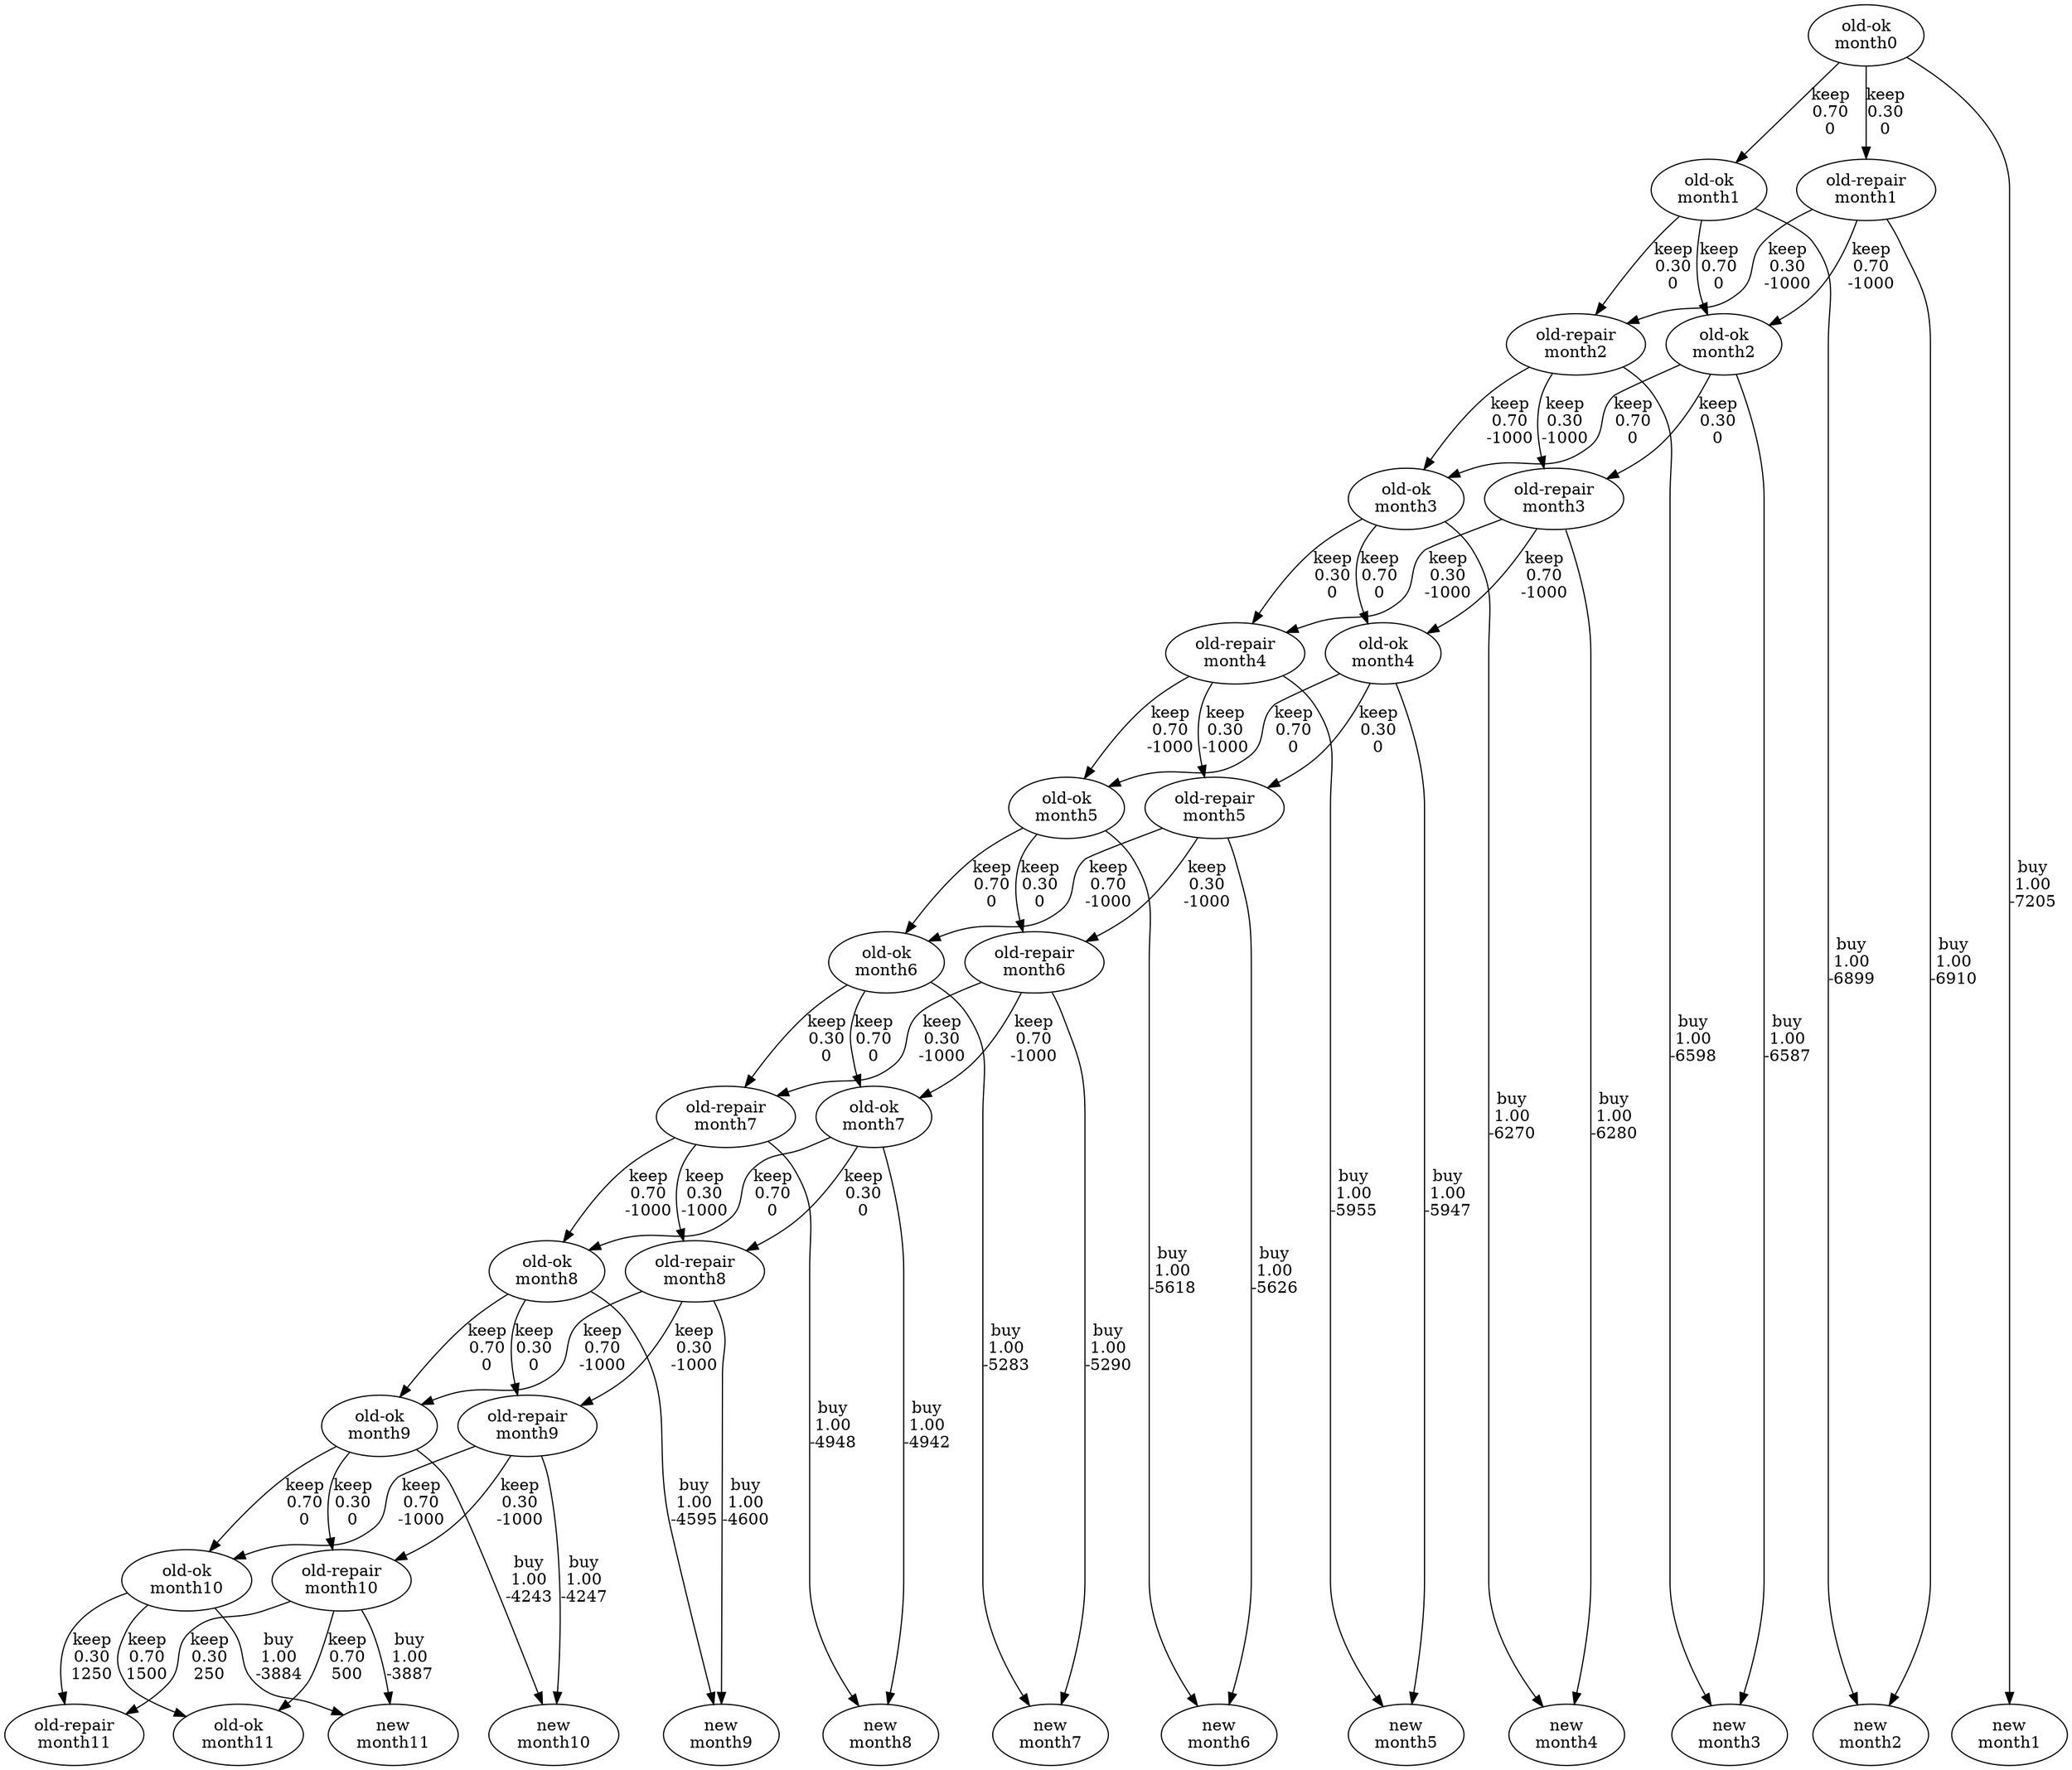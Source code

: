 digraph "Buy Car" {
  "old-repair month2" [label="old-repair\nmonth2" ];
  "old-ok month6" [label="old-ok\nmonth6" ];
  "old-repair month4" [label="old-repair\nmonth4" ];
  "new month7" [label="new\nmonth7" ];
  "new month2" [label="new\nmonth2" ];
  "old-repair month6" [label="old-repair\nmonth6" ];
  "old-ok month11" [label="old-ok\nmonth11" ];
  "new month6" [label="new\nmonth6" ];
  "old-ok month5" [label="old-ok\nmonth5" ];
  "old-repair month5" [label="old-repair\nmonth5" ];
  "new month1" [label="new\nmonth1" ];
  "new month11" [label="new\nmonth11" ];
  "old-ok month10" [label="old-ok\nmonth10" ];
  "old-ok month4" [label="old-ok\nmonth4" ];
  "new month5" [label="new\nmonth5" ];
  "old-ok month0" [label="old-ok\nmonth0" ];
  "old-ok month9" [label="old-ok\nmonth9" ];
  "new month10" [label="new\nmonth10" ];
  "old-ok month1" [label="old-ok\nmonth1" ];
  "old-repair month11" [label="old-repair\nmonth11" ];
  "new month4" [label="new\nmonth4" ];
  "old-ok month3" [label="old-ok\nmonth3" ];
  "old-repair month1" [label="old-repair\nmonth1" ];
  "old-repair month3" [label="old-repair\nmonth3" ];
  "old-repair month9" [label="old-repair\nmonth9" ];
  "new month9" [label="new\nmonth9" ];
  "old-ok month8" [label="old-ok\nmonth8" ];
  "old-repair month10" [label="old-repair\nmonth10" ];
  "old-repair month8" [label="old-repair\nmonth8" ];
  "old-ok month2" [label="old-ok\nmonth2" ];
  "new month3" [label="new\nmonth3" ];
  "old-ok month7" [label="old-ok\nmonth7" ];
  "new month8" [label="new\nmonth8" ];
  "old-repair month7" [label="old-repair\nmonth7" ];
  "old-repair month2" -> "old-ok month3" [ label = "keep\n0.70\n-1000"];
  "old-repair month2" -> "old-repair month3" [ label = "keep\n0.30\n-1000"];
  "old-repair month2" -> "new month3" [ label = "buy\n1.00\n-6598"];
  "old-ok month6" -> "old-ok month7" [ label = "keep\n0.70\n0"];
  "old-ok month6" -> "old-repair month7" [ label = "keep\n0.30\n0"];
  "old-ok month6" -> "new month7" [ label = "buy\n1.00\n-5283"];
  "old-repair month4" -> "old-ok month5" [ label = "keep\n0.70\n-1000"];
  "old-repair month4" -> "old-repair month5" [ label = "keep\n0.30\n-1000"];
  "old-repair month4" -> "new month5" [ label = "buy\n1.00\n-5955"];
  { rank=max; "new month7"; }
  { rank=max; "new month2"; }
  "old-repair month6" -> "old-ok month7" [ label = "keep\n0.70\n-1000"];
  "old-repair month6" -> "old-repair month7" [ label = "keep\n0.30\n-1000"];
  "old-repair month6" -> "new month7" [ label = "buy\n1.00\n-5290"];
  { rank=max; "old-ok month11"; }
  { rank=max; "new month6"; }
  "old-ok month5" -> "old-ok month6" [ label = "keep\n0.70\n0"];
  "old-ok month5" -> "old-repair month6" [ label = "keep\n0.30\n0"];
  "old-ok month5" -> "new month6" [ label = "buy\n1.00\n-5618"];
  "old-repair month5" -> "old-ok month6" [ label = "keep\n0.70\n-1000"];
  "old-repair month5" -> "old-repair month6" [ label = "keep\n0.30\n-1000"];
  "old-repair month5" -> "new month6" [ label = "buy\n1.00\n-5626"];
  { rank=max; "new month1"; }
  { rank=max; "new month11"; }
  "old-ok month10" -> "old-ok month11" [ label = "keep\n0.70\n1500"];
  "old-ok month10" -> "old-repair month11" [ label = "keep\n0.30\n1250"];
  "old-ok month10" -> "new month11" [ label = "buy\n1.00\n-3884"];
  "old-ok month4" -> "old-ok month5" [ label = "keep\n0.70\n0"];
  "old-ok month4" -> "old-repair month5" [ label = "keep\n0.30\n0"];
  "old-ok month4" -> "new month5" [ label = "buy\n1.00\n-5947"];
  { rank=max; "new month5"; }
  "old-ok month0" -> "old-ok month1" [ label = "keep\n0.70\n0"];
  "old-ok month0" -> "old-repair month1" [ label = "keep\n0.30\n0"];
  "old-ok month0" -> "new month1" [ label = "buy\n1.00\n-7205"];
  "old-ok month9" -> "old-ok month10" [ label = "keep\n0.70\n0"];
  "old-ok month9" -> "old-repair month10" [ label = "keep\n0.30\n0"];
  "old-ok month9" -> "new month10" [ label = "buy\n1.00\n-4243"];
  { rank=max; "new month10"; }
  "old-ok month1" -> "old-ok month2" [ label = "keep\n0.70\n0"];
  "old-ok month1" -> "old-repair month2" [ label = "keep\n0.30\n0"];
  "old-ok month1" -> "new month2" [ label = "buy\n1.00\n-6899"];
  { rank=max; "old-repair month11"; }
  { rank=max; "new month4"; }
  "old-ok month3" -> "old-ok month4" [ label = "keep\n0.70\n0"];
  "old-ok month3" -> "old-repair month4" [ label = "keep\n0.30\n0"];
  "old-ok month3" -> "new month4" [ label = "buy\n1.00\n-6270"];
  "old-repair month1" -> "old-ok month2" [ label = "keep\n0.70\n-1000"];
  "old-repair month1" -> "old-repair month2" [ label = "keep\n0.30\n-1000"];
  "old-repair month1" -> "new month2" [ label = "buy\n1.00\n-6910"];
  "old-repair month3" -> "old-ok month4" [ label = "keep\n0.70\n-1000"];
  "old-repair month3" -> "old-repair month4" [ label = "keep\n0.30\n-1000"];
  "old-repair month3" -> "new month4" [ label = "buy\n1.00\n-6280"];
  "old-repair month9" -> "old-ok month10" [ label = "keep\n0.70\n-1000"];
  "old-repair month9" -> "old-repair month10" [ label = "keep\n0.30\n-1000"];
  "old-repair month9" -> "new month10" [ label = "buy\n1.00\n-4247"];
  { rank=max; "new month9"; }
  "old-ok month8" -> "old-ok month9" [ label = "keep\n0.70\n0"];
  "old-ok month8" -> "old-repair month9" [ label = "keep\n0.30\n0"];
  "old-ok month8" -> "new month9" [ label = "buy\n1.00\n-4595"];
  "old-repair month10" -> "old-ok month11" [ label = "keep\n0.70\n500"];
  "old-repair month10" -> "old-repair month11" [ label = "keep\n0.30\n250"];
  "old-repair month10" -> "new month11" [ label = "buy\n1.00\n-3887"];
  "old-repair month8" -> "old-ok month9" [ label = "keep\n0.70\n-1000"];
  "old-repair month8" -> "old-repair month9" [ label = "keep\n0.30\n-1000"];
  "old-repair month8" -> "new month9" [ label = "buy\n1.00\n-4600"];
  "old-ok month2" -> "old-ok month3" [ label = "keep\n0.70\n0"];
  "old-ok month2" -> "old-repair month3" [ label = "keep\n0.30\n0"];
  "old-ok month2" -> "new month3" [ label = "buy\n1.00\n-6587"];
  { rank=max; "new month3"; }
  "old-ok month7" -> "old-ok month8" [ label = "keep\n0.70\n0"];
  "old-ok month7" -> "old-repair month8" [ label = "keep\n0.30\n0"];
  "old-ok month7" -> "new month8" [ label = "buy\n1.00\n-4942"];
  { rank=max; "new month8"; }
  "old-repair month7" -> "old-ok month8" [ label = "keep\n0.70\n-1000"];
  "old-repair month7" -> "old-repair month8" [ label = "keep\n0.30\n-1000"];
  "old-repair month7" -> "new month8" [ label = "buy\n1.00\n-4948"];
}

